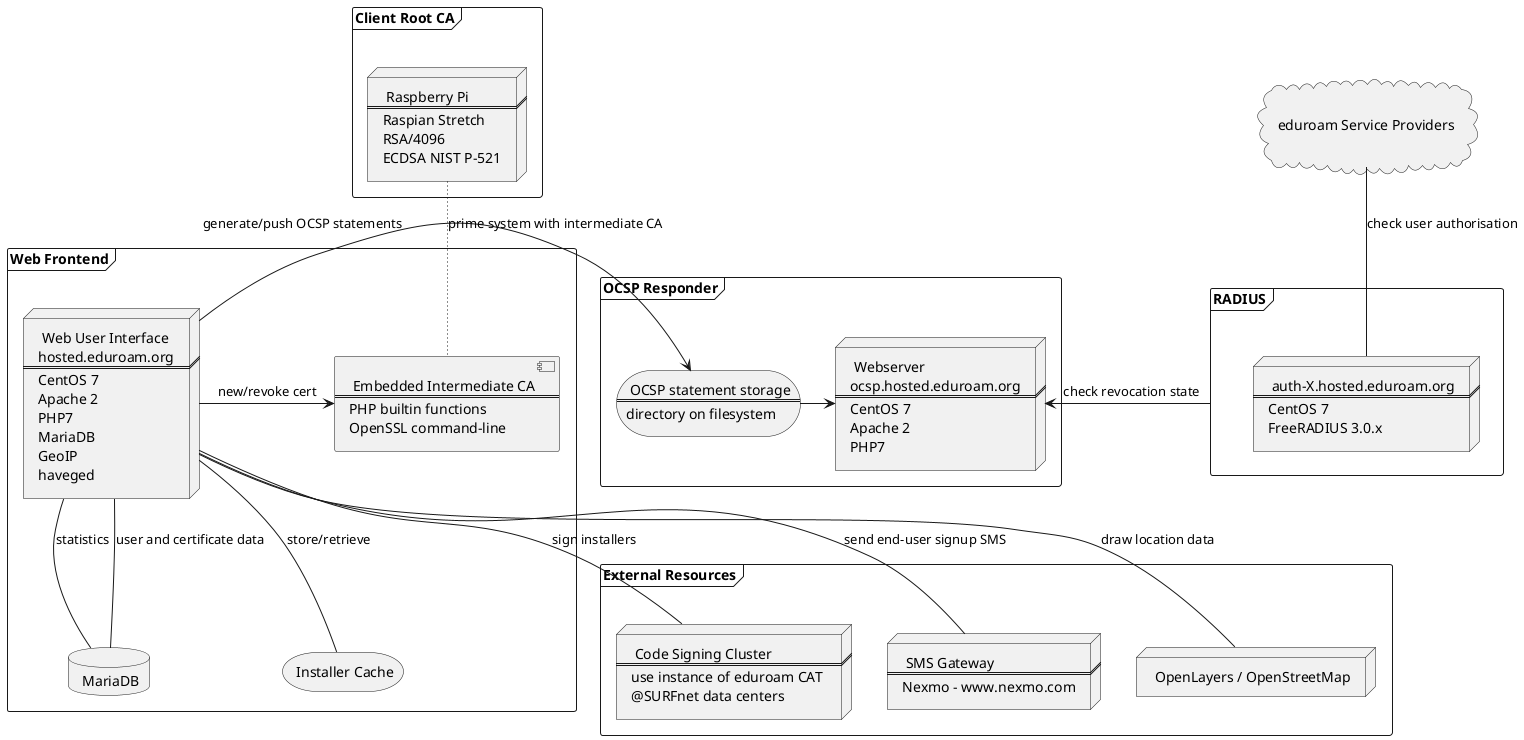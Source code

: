 @startuml
frame "Web Frontend"  {
node web [ Web User Interface
hosted.eduroam.org
===
CentOS 7
Apache 2
PHP7
MariaDB
GeoIP
haveged ]

database mysql [ MariaDB
]

component ca [ Embedded Intermediate CA
===
PHP builtin functions
OpenSSL command-line
]

storage cache [ Installer Cache
]
}

frame "OCSP Responder" {
node Webserver [ Webserver
ocsp.hosted.eduroam.org
===
CentOS 7
Apache 2
PHP7
]

storage ocspstore [ OCSP statement storage
===
directory on filesystem
]
}

frame "Client Root CA" {
node rootca [ Raspberry Pi
===
Raspian Stretch
RSA/4096
ECDSA NIST P-521
]
}

frame RADIUS {
node authX [ auth-X.hosted.eduroam.org
===
CentOS 7
FreeRADIUS 3.0.x
]

}
cloud sp [ 

eduroam Service Providers

]

frame "External Resources" {
node signer [ Code Signing Cluster
===
use instance of eduroam CAT 
@SURFnet data centers
]
node sms [ SMS Gateway
===
Nexmo - www.nexmo.com
]
node ol [ OpenLayers / OpenStreetMap
]
}
web -- mysql : statistics
web -- mysql : user and certificate data
web -> ca : new/revoke cert
web -- cache : store/retrieve
web -> ocspstore : generate/push OCSP statements
web -- signer : sign installers
web -- sms : send end-user signup SMS
web -- ol : draw location data
ocspstore -> Webserver
rootca ~~ ca : prime system with intermediate CA
RADIUS -> Webserver : check revocation state
sp -- authX : check user authorisation
@enduml
